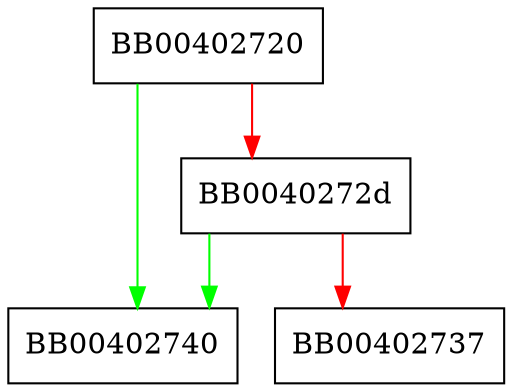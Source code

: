 digraph deregister_tm_clones {
  node [shape="box"];
  graph [splines=ortho];
  BB00402720 -> BB00402740 [color="green"];
  BB00402720 -> BB0040272d [color="red"];
  BB0040272d -> BB00402740 [color="green"];
  BB0040272d -> BB00402737 [color="red"];
}